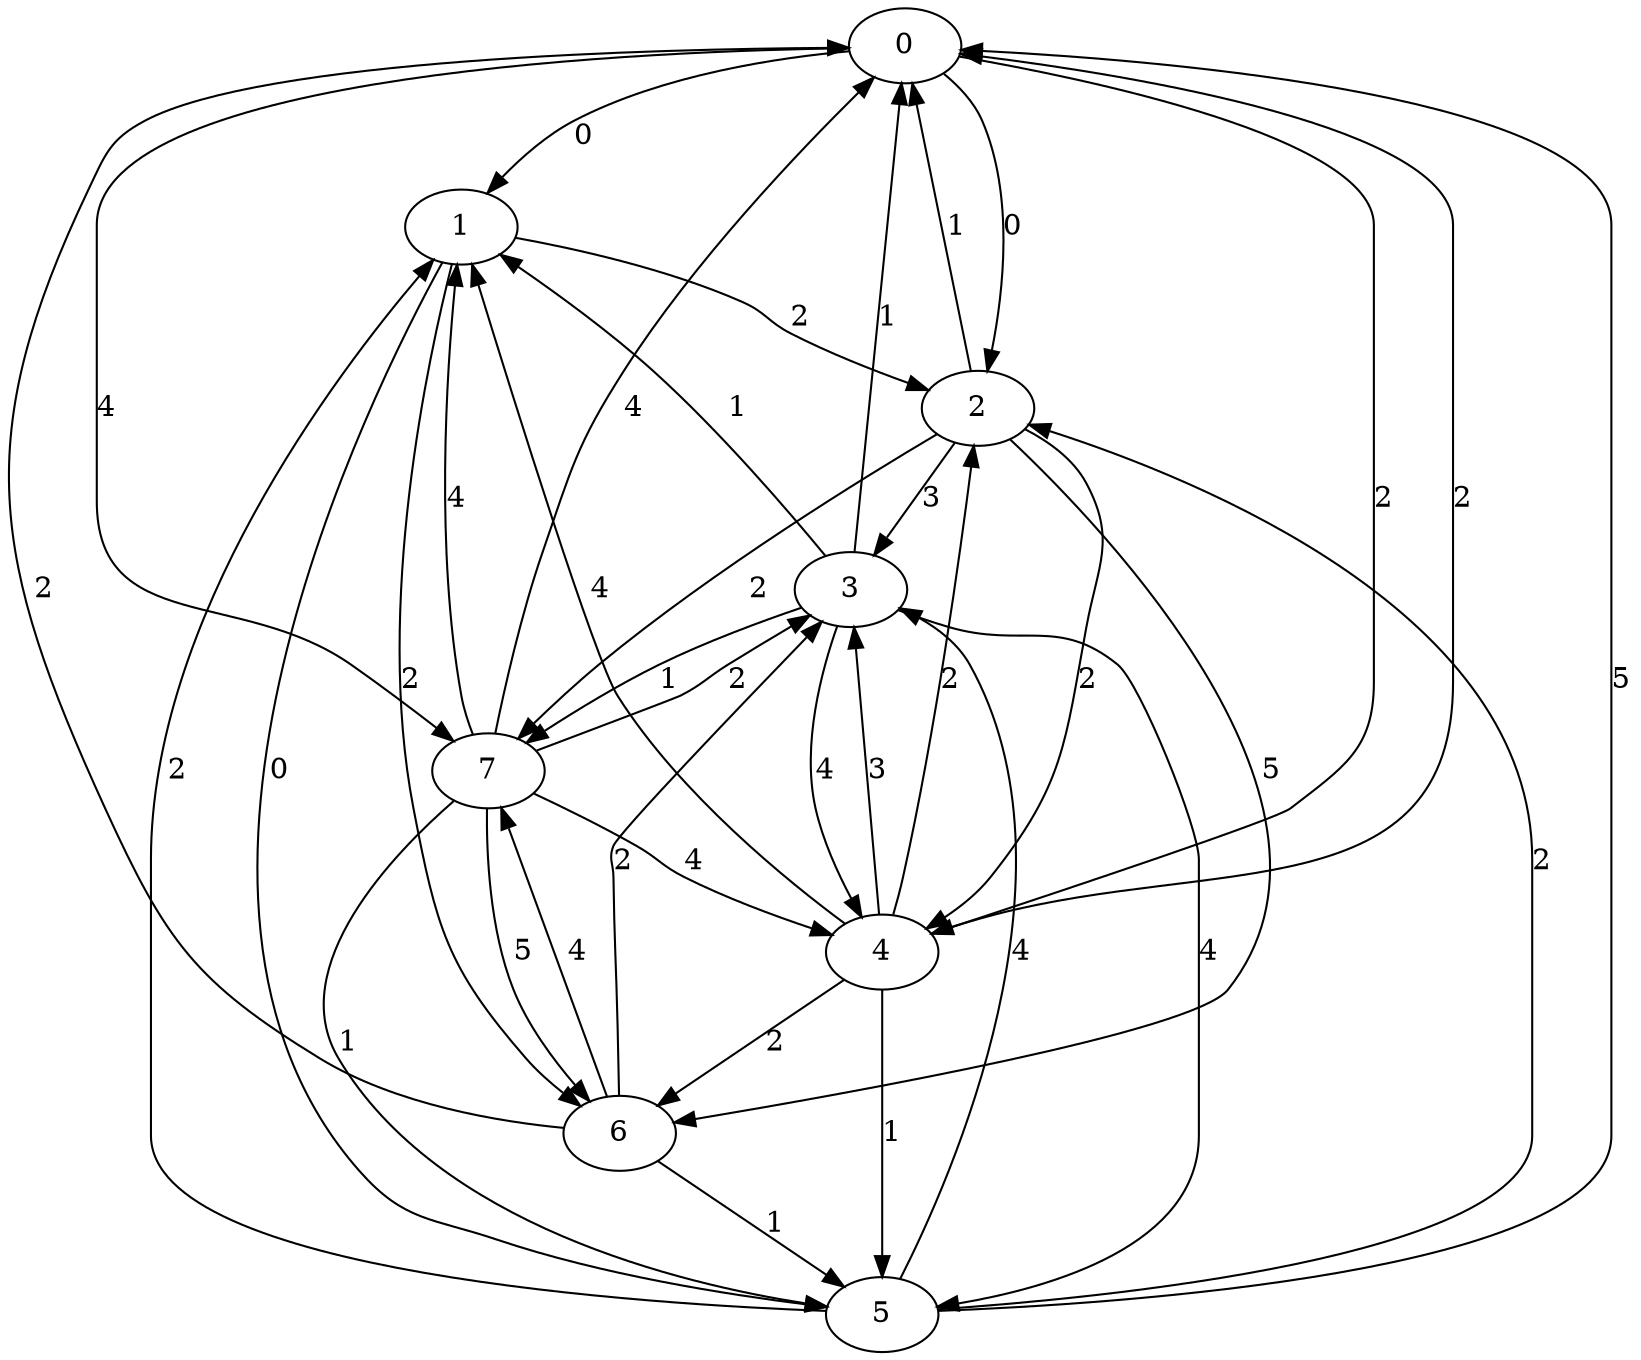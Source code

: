 strict digraph "" {
	0 -> 1	[label=0];
	0 -> 2	[label=0];
	0 -> 4	[label=2];
	0 -> 7	[label=4];
	1 -> 2	[label=2];
	1 -> 5	[label=0];
	1 -> 6	[label=2];
	2 -> 0	[label=1];
	2 -> 3	[label=3];
	2 -> 4	[label=2];
	2 -> 6	[label=5];
	2 -> 7	[label=2];
	3 -> 0	[label=1];
	3 -> 1	[label=1];
	3 -> 4	[label=4];
	3 -> 5	[label=4];
	3 -> 7	[label=1];
	4 -> 0	[label=2];
	4 -> 1	[label=4];
	4 -> 2	[label=2];
	4 -> 3	[label=3];
	4 -> 5	[label=1];
	4 -> 6	[label=2];
	5 -> 0	[label=5];
	5 -> 1	[label=2];
	5 -> 2	[label=2];
	5 -> 3	[label=4];
	6 -> 0	[label=2];
	6 -> 3	[label=2];
	6 -> 5	[label=1];
	6 -> 7	[label=4];
	7 -> 0	[label=4];
	7 -> 1	[label=4];
	7 -> 3	[label=2];
	7 -> 4	[label=4];
	7 -> 5	[label=1];
	7 -> 6	[label=5];
}
